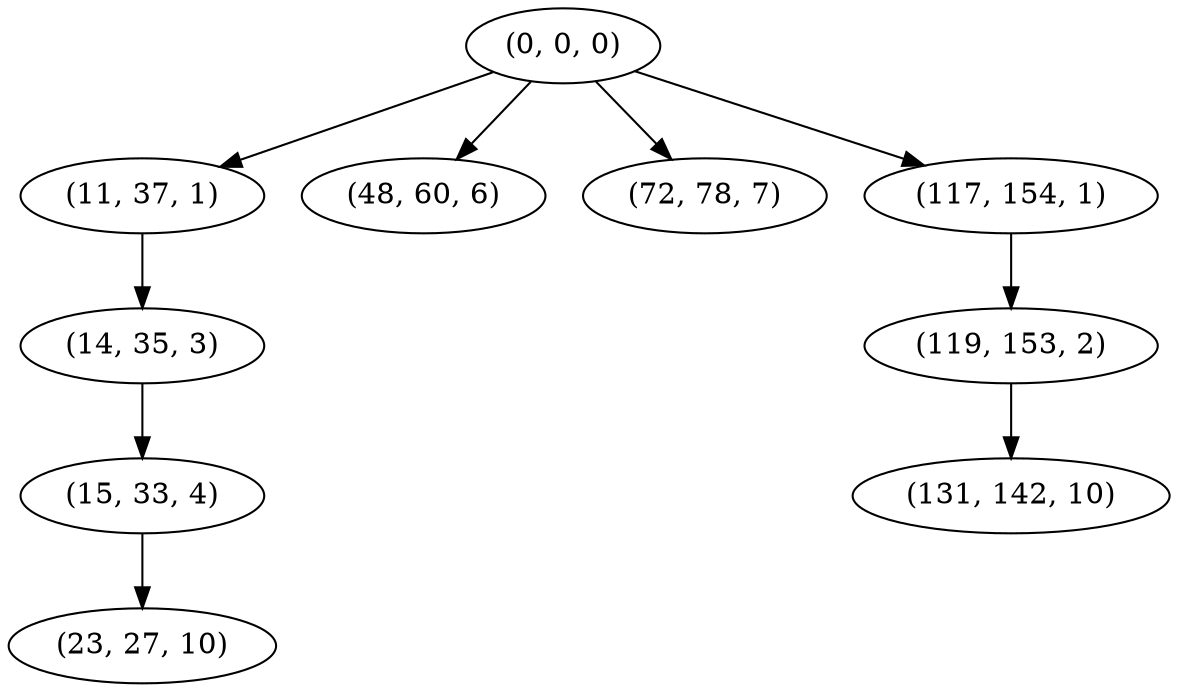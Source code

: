 digraph tree {
    "(0, 0, 0)";
    "(11, 37, 1)";
    "(14, 35, 3)";
    "(15, 33, 4)";
    "(23, 27, 10)";
    "(48, 60, 6)";
    "(72, 78, 7)";
    "(117, 154, 1)";
    "(119, 153, 2)";
    "(131, 142, 10)";
    "(0, 0, 0)" -> "(11, 37, 1)";
    "(0, 0, 0)" -> "(48, 60, 6)";
    "(0, 0, 0)" -> "(72, 78, 7)";
    "(0, 0, 0)" -> "(117, 154, 1)";
    "(11, 37, 1)" -> "(14, 35, 3)";
    "(14, 35, 3)" -> "(15, 33, 4)";
    "(15, 33, 4)" -> "(23, 27, 10)";
    "(117, 154, 1)" -> "(119, 153, 2)";
    "(119, 153, 2)" -> "(131, 142, 10)";
}
